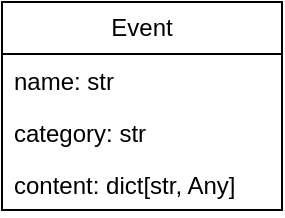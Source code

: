 <mxfile>
    <diagram id="WYdIeu_BK1DWqLRegu9o" name="schemas">
        <mxGraphModel dx="1299" dy="607" grid="1" gridSize="10" guides="1" tooltips="1" connect="1" arrows="1" fold="1" page="1" pageScale="1" pageWidth="850" pageHeight="1100" math="0" shadow="0">
            <root>
                <mxCell id="0"/>
                <mxCell id="1" parent="0"/>
                <mxCell id="XnR1A4HAH-sXliJWiwhb-7" value="Event" style="swimlane;fontStyle=0;childLayout=stackLayout;horizontal=1;startSize=26;fillColor=none;horizontalStack=0;resizeParent=1;resizeParentMax=0;resizeLast=0;collapsible=1;marginBottom=0;whiteSpace=wrap;html=1;" vertex="1" parent="1">
                    <mxGeometry x="170" y="370" width="140" height="104" as="geometry"/>
                </mxCell>
                <mxCell id="XnR1A4HAH-sXliJWiwhb-8" value="name: str" style="text;strokeColor=none;fillColor=none;align=left;verticalAlign=top;spacingLeft=4;spacingRight=4;overflow=hidden;rotatable=0;points=[[0,0.5],[1,0.5]];portConstraint=eastwest;whiteSpace=wrap;html=1;" vertex="1" parent="XnR1A4HAH-sXliJWiwhb-7">
                    <mxGeometry y="26" width="140" height="26" as="geometry"/>
                </mxCell>
                <mxCell id="XnR1A4HAH-sXliJWiwhb-9" value="category: str" style="text;strokeColor=none;fillColor=none;align=left;verticalAlign=top;spacingLeft=4;spacingRight=4;overflow=hidden;rotatable=0;points=[[0,0.5],[1,0.5]];portConstraint=eastwest;whiteSpace=wrap;html=1;" vertex="1" parent="XnR1A4HAH-sXliJWiwhb-7">
                    <mxGeometry y="52" width="140" height="26" as="geometry"/>
                </mxCell>
                <mxCell id="XnR1A4HAH-sXliJWiwhb-10" value="content: dict[str, Any]" style="text;strokeColor=none;fillColor=none;align=left;verticalAlign=top;spacingLeft=4;spacingRight=4;overflow=hidden;rotatable=0;points=[[0,0.5],[1,0.5]];portConstraint=eastwest;whiteSpace=wrap;html=1;" vertex="1" parent="XnR1A4HAH-sXliJWiwhb-7">
                    <mxGeometry y="78" width="140" height="26" as="geometry"/>
                </mxCell>
            </root>
        </mxGraphModel>
    </diagram>
</mxfile>